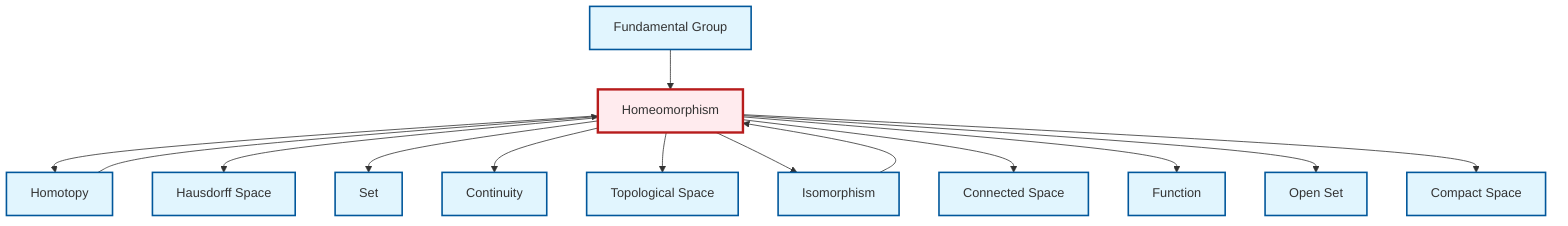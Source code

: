 graph TD
    classDef definition fill:#e1f5fe,stroke:#01579b,stroke-width:2px
    classDef theorem fill:#f3e5f5,stroke:#4a148c,stroke-width:2px
    classDef axiom fill:#fff3e0,stroke:#e65100,stroke-width:2px
    classDef example fill:#e8f5e9,stroke:#1b5e20,stroke-width:2px
    classDef current fill:#ffebee,stroke:#b71c1c,stroke-width:3px
    def-homeomorphism["Homeomorphism"]:::definition
    def-continuity["Continuity"]:::definition
    def-hausdorff["Hausdorff Space"]:::definition
    def-open-set["Open Set"]:::definition
    def-fundamental-group["Fundamental Group"]:::definition
    def-compact["Compact Space"]:::definition
    def-set["Set"]:::definition
    def-topological-space["Topological Space"]:::definition
    def-homotopy["Homotopy"]:::definition
    def-isomorphism["Isomorphism"]:::definition
    def-connected["Connected Space"]:::definition
    def-function["Function"]:::definition
    def-homeomorphism --> def-homotopy
    def-homeomorphism --> def-hausdorff
    def-homeomorphism --> def-set
    def-fundamental-group --> def-homeomorphism
    def-homeomorphism --> def-continuity
    def-homeomorphism --> def-topological-space
    def-isomorphism --> def-homeomorphism
    def-homeomorphism --> def-isomorphism
    def-homeomorphism --> def-connected
    def-homotopy --> def-homeomorphism
    def-homeomorphism --> def-function
    def-homeomorphism --> def-open-set
    def-homeomorphism --> def-compact
    class def-homeomorphism current